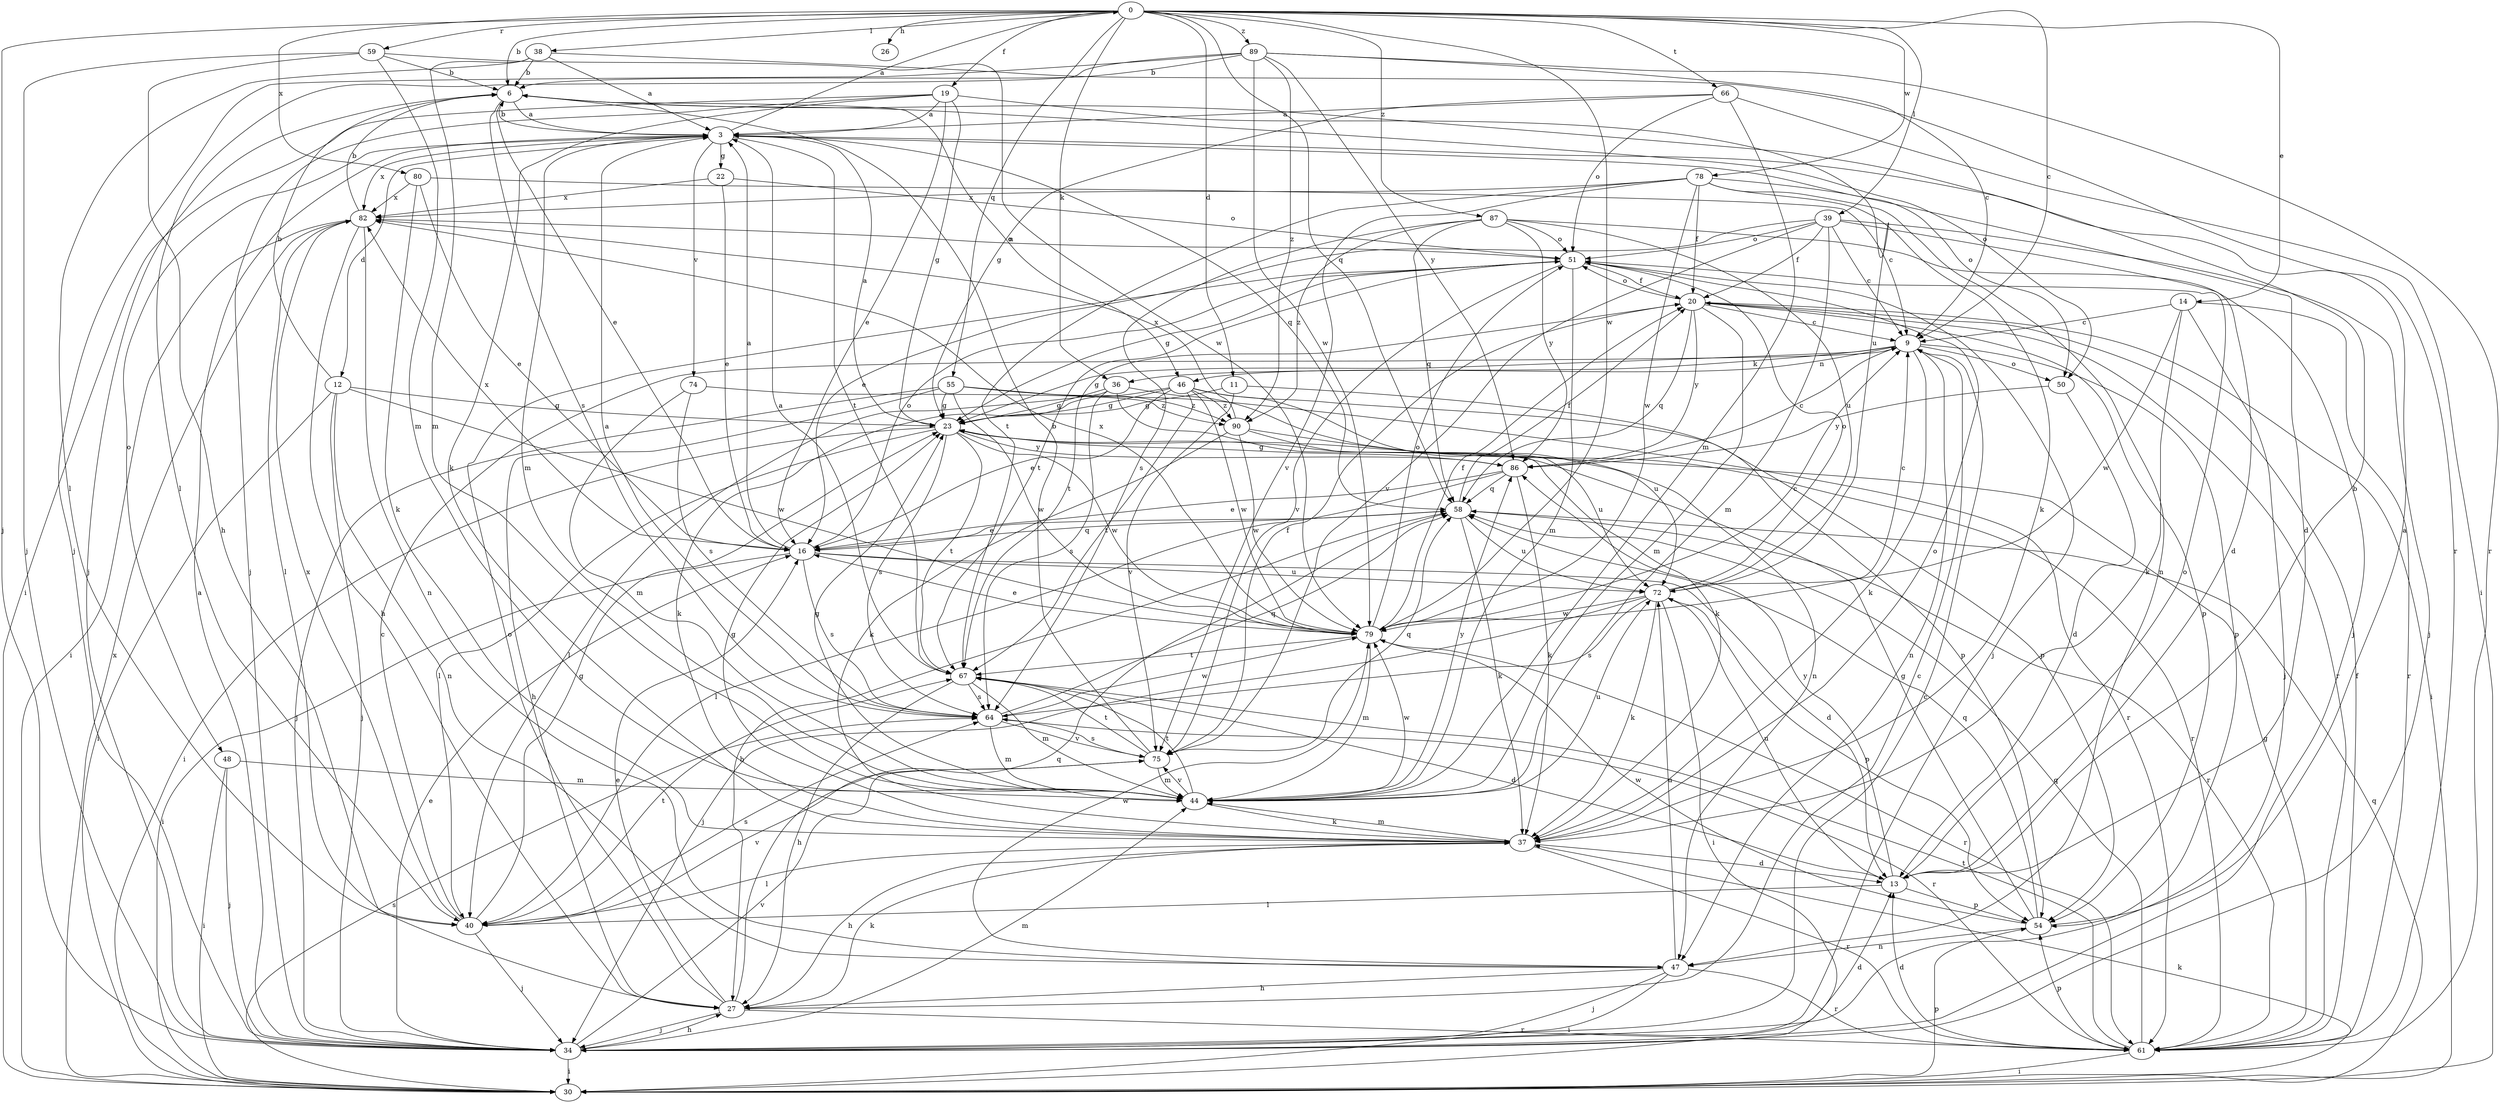 strict digraph  {
0;
3;
6;
9;
11;
12;
13;
14;
16;
19;
20;
22;
23;
26;
27;
30;
34;
36;
37;
38;
39;
40;
44;
46;
47;
48;
50;
51;
54;
55;
58;
59;
61;
64;
66;
67;
72;
74;
75;
78;
79;
80;
82;
86;
87;
89;
90;
0 -> 6  [label=b];
0 -> 9  [label=c];
0 -> 11  [label=d];
0 -> 14  [label=e];
0 -> 19  [label=f];
0 -> 26  [label=h];
0 -> 34  [label=j];
0 -> 36  [label=k];
0 -> 38  [label=l];
0 -> 39  [label=l];
0 -> 55  [label=q];
0 -> 58  [label=q];
0 -> 59  [label=r];
0 -> 66  [label=t];
0 -> 78  [label=w];
0 -> 79  [label=w];
0 -> 80  [label=x];
0 -> 87  [label=z];
0 -> 89  [label=z];
3 -> 0  [label=a];
3 -> 6  [label=b];
3 -> 12  [label=d];
3 -> 22  [label=g];
3 -> 44  [label=m];
3 -> 48  [label=o];
3 -> 50  [label=o];
3 -> 58  [label=q];
3 -> 67  [label=t];
3 -> 74  [label=v];
3 -> 82  [label=x];
6 -> 3  [label=a];
6 -> 16  [label=e];
6 -> 34  [label=j];
6 -> 46  [label=n];
6 -> 50  [label=o];
6 -> 64  [label=s];
9 -> 23  [label=g];
9 -> 36  [label=k];
9 -> 37  [label=k];
9 -> 46  [label=n];
9 -> 47  [label=n];
9 -> 50  [label=o];
9 -> 54  [label=p];
11 -> 23  [label=g];
11 -> 54  [label=p];
11 -> 75  [label=v];
12 -> 6  [label=b];
12 -> 23  [label=g];
12 -> 30  [label=i];
12 -> 34  [label=j];
12 -> 47  [label=n];
12 -> 79  [label=w];
13 -> 6  [label=b];
13 -> 40  [label=l];
13 -> 51  [label=o];
13 -> 54  [label=p];
13 -> 72  [label=u];
13 -> 86  [label=y];
14 -> 9  [label=c];
14 -> 34  [label=j];
14 -> 37  [label=k];
14 -> 61  [label=r];
14 -> 79  [label=w];
16 -> 3  [label=a];
16 -> 13  [label=d];
16 -> 30  [label=i];
16 -> 51  [label=o];
16 -> 58  [label=q];
16 -> 64  [label=s];
16 -> 72  [label=u];
16 -> 82  [label=x];
19 -> 3  [label=a];
19 -> 16  [label=e];
19 -> 23  [label=g];
19 -> 30  [label=i];
19 -> 34  [label=j];
19 -> 37  [label=k];
19 -> 72  [label=u];
20 -> 9  [label=c];
20 -> 30  [label=i];
20 -> 44  [label=m];
20 -> 51  [label=o];
20 -> 54  [label=p];
20 -> 58  [label=q];
20 -> 61  [label=r];
20 -> 67  [label=t];
20 -> 86  [label=y];
22 -> 16  [label=e];
22 -> 51  [label=o];
22 -> 82  [label=x];
23 -> 3  [label=a];
23 -> 30  [label=i];
23 -> 40  [label=l];
23 -> 64  [label=s];
23 -> 67  [label=t];
23 -> 79  [label=w];
23 -> 86  [label=y];
27 -> 9  [label=c];
27 -> 16  [label=e];
27 -> 34  [label=j];
27 -> 37  [label=k];
27 -> 51  [label=o];
27 -> 58  [label=q];
27 -> 61  [label=r];
30 -> 37  [label=k];
30 -> 54  [label=p];
30 -> 58  [label=q];
30 -> 64  [label=s];
30 -> 82  [label=x];
34 -> 3  [label=a];
34 -> 9  [label=c];
34 -> 13  [label=d];
34 -> 16  [label=e];
34 -> 27  [label=h];
34 -> 30  [label=i];
34 -> 44  [label=m];
34 -> 75  [label=v];
36 -> 23  [label=g];
36 -> 37  [label=k];
36 -> 40  [label=l];
36 -> 47  [label=n];
36 -> 64  [label=s];
37 -> 13  [label=d];
37 -> 23  [label=g];
37 -> 27  [label=h];
37 -> 40  [label=l];
37 -> 44  [label=m];
37 -> 51  [label=o];
37 -> 61  [label=r];
38 -> 3  [label=a];
38 -> 6  [label=b];
38 -> 40  [label=l];
38 -> 44  [label=m];
38 -> 61  [label=r];
39 -> 9  [label=c];
39 -> 13  [label=d];
39 -> 16  [label=e];
39 -> 20  [label=f];
39 -> 34  [label=j];
39 -> 44  [label=m];
39 -> 51  [label=o];
39 -> 75  [label=v];
40 -> 9  [label=c];
40 -> 23  [label=g];
40 -> 34  [label=j];
40 -> 64  [label=s];
40 -> 67  [label=t];
40 -> 75  [label=v];
40 -> 82  [label=x];
44 -> 23  [label=g];
44 -> 37  [label=k];
44 -> 67  [label=t];
44 -> 72  [label=u];
44 -> 75  [label=v];
44 -> 79  [label=w];
44 -> 86  [label=y];
46 -> 16  [label=e];
46 -> 23  [label=g];
46 -> 37  [label=k];
46 -> 54  [label=p];
46 -> 67  [label=t];
46 -> 72  [label=u];
46 -> 79  [label=w];
46 -> 90  [label=z];
47 -> 27  [label=h];
47 -> 30  [label=i];
47 -> 34  [label=j];
47 -> 61  [label=r];
47 -> 72  [label=u];
47 -> 79  [label=w];
48 -> 30  [label=i];
48 -> 34  [label=j];
48 -> 44  [label=m];
50 -> 13  [label=d];
50 -> 86  [label=y];
51 -> 20  [label=f];
51 -> 23  [label=g];
51 -> 34  [label=j];
51 -> 44  [label=m];
51 -> 67  [label=t];
51 -> 75  [label=v];
54 -> 3  [label=a];
54 -> 23  [label=g];
54 -> 47  [label=n];
54 -> 58  [label=q];
54 -> 79  [label=w];
55 -> 23  [label=g];
55 -> 27  [label=h];
55 -> 34  [label=j];
55 -> 61  [label=r];
55 -> 79  [label=w];
55 -> 90  [label=z];
58 -> 16  [label=e];
58 -> 20  [label=f];
58 -> 27  [label=h];
58 -> 37  [label=k];
58 -> 61  [label=r];
58 -> 72  [label=u];
59 -> 6  [label=b];
59 -> 27  [label=h];
59 -> 34  [label=j];
59 -> 44  [label=m];
59 -> 79  [label=w];
61 -> 13  [label=d];
61 -> 20  [label=f];
61 -> 23  [label=g];
61 -> 30  [label=i];
61 -> 54  [label=p];
61 -> 58  [label=q];
61 -> 67  [label=t];
64 -> 3  [label=a];
64 -> 44  [label=m];
64 -> 58  [label=q];
64 -> 61  [label=r];
64 -> 75  [label=v];
64 -> 79  [label=w];
66 -> 3  [label=a];
66 -> 23  [label=g];
66 -> 30  [label=i];
66 -> 44  [label=m];
66 -> 51  [label=o];
67 -> 3  [label=a];
67 -> 13  [label=d];
67 -> 27  [label=h];
67 -> 44  [label=m];
67 -> 64  [label=s];
72 -> 9  [label=c];
72 -> 30  [label=i];
72 -> 34  [label=j];
72 -> 37  [label=k];
72 -> 51  [label=o];
72 -> 54  [label=p];
72 -> 64  [label=s];
72 -> 79  [label=w];
74 -> 44  [label=m];
74 -> 64  [label=s];
74 -> 90  [label=z];
75 -> 6  [label=b];
75 -> 20  [label=f];
75 -> 44  [label=m];
75 -> 58  [label=q];
75 -> 64  [label=s];
75 -> 67  [label=t];
78 -> 13  [label=d];
78 -> 20  [label=f];
78 -> 37  [label=k];
78 -> 47  [label=n];
78 -> 67  [label=t];
78 -> 75  [label=v];
78 -> 79  [label=w];
78 -> 82  [label=x];
79 -> 9  [label=c];
79 -> 16  [label=e];
79 -> 20  [label=f];
79 -> 44  [label=m];
79 -> 51  [label=o];
79 -> 61  [label=r];
79 -> 67  [label=t];
79 -> 82  [label=x];
80 -> 9  [label=c];
80 -> 16  [label=e];
80 -> 37  [label=k];
80 -> 82  [label=x];
82 -> 6  [label=b];
82 -> 27  [label=h];
82 -> 30  [label=i];
82 -> 40  [label=l];
82 -> 47  [label=n];
82 -> 51  [label=o];
86 -> 9  [label=c];
86 -> 16  [label=e];
86 -> 23  [label=g];
86 -> 37  [label=k];
86 -> 40  [label=l];
86 -> 58  [label=q];
87 -> 34  [label=j];
87 -> 51  [label=o];
87 -> 58  [label=q];
87 -> 64  [label=s];
87 -> 72  [label=u];
87 -> 86  [label=y];
87 -> 90  [label=z];
89 -> 6  [label=b];
89 -> 9  [label=c];
89 -> 34  [label=j];
89 -> 40  [label=l];
89 -> 61  [label=r];
89 -> 79  [label=w];
89 -> 86  [label=y];
89 -> 90  [label=z];
90 -> 37  [label=k];
90 -> 61  [label=r];
90 -> 72  [label=u];
90 -> 79  [label=w];
90 -> 82  [label=x];
}
